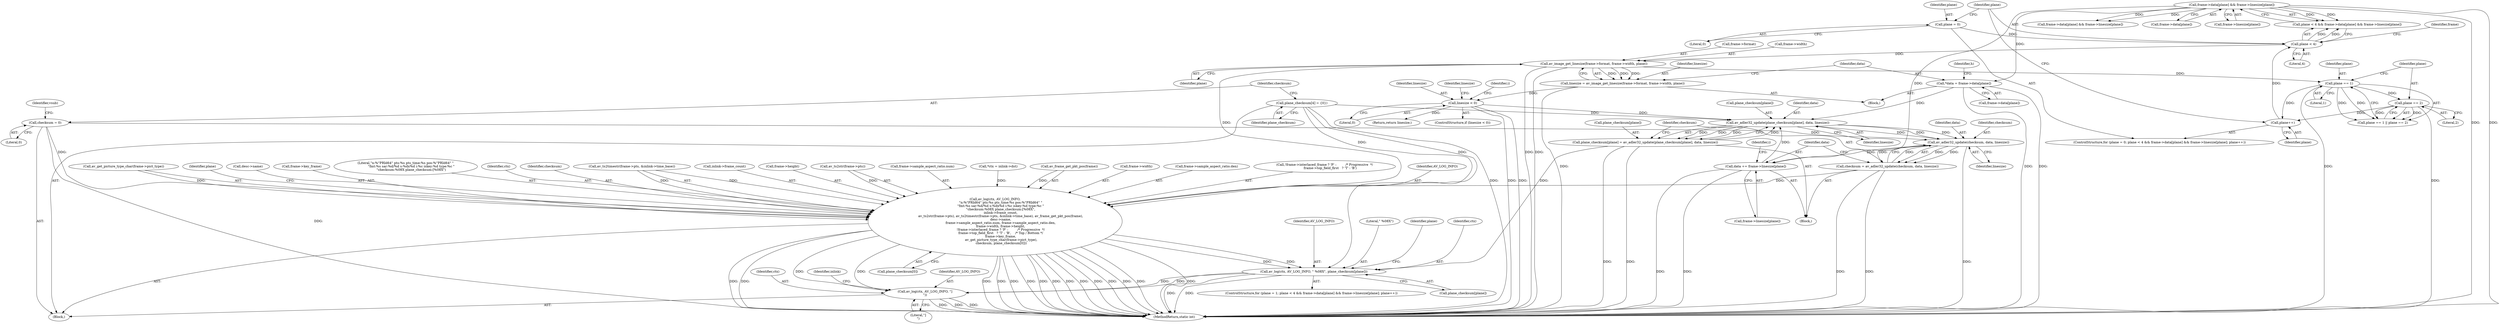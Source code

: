 digraph "0_FFmpeg_e43a0a232dbf6d3c161823c2e07c52e76227a1bc_9@API" {
"1000214" [label="(Call,av_adler32_update(plane_checksum[plane], data, linesize))"];
"1000120" [label="(Call,plane_checksum[4] = {0})"];
"1000210" [label="(Call,plane_checksum[plane] = av_adler32_update(plane_checksum[plane], data, linesize))"];
"1000214" [label="(Call,av_adler32_update(plane_checksum[plane], data, linesize))"];
"1000226" [label="(Call,data += frame->linesize[plane])"];
"1000142" [label="(Call,frame->data[plane] && frame->linesize[plane])"];
"1000222" [label="(Call,av_adler32_update(checksum, data, linesize))"];
"1000220" [label="(Call,checksum = av_adler32_update(checksum, data, linesize))"];
"1000123" [label="(Call,checksum = 0)"];
"1000168" [label="(Call,*data = frame->data[plane])"];
"1000195" [label="(Call,linesize < 0)"];
"1000157" [label="(Call,linesize = av_image_get_linesize(frame->format, frame->width, plane))"];
"1000159" [label="(Call,av_image_get_linesize(frame->format, frame->width, plane))"];
"1000139" [label="(Call,plane < 4)"];
"1000153" [label="(Call,plane++)"];
"1000183" [label="(Call,plane == 2)"];
"1000180" [label="(Call,plane == 1)"];
"1000135" [label="(Call,plane = 0)"];
"1000233" [label="(Call,av_log(ctx, AV_LOG_INFO,\n           \"n:%\"PRId64\" pts:%s pts_time:%s pos:%\"PRId64\" \"\n           \"fmt:%s sar:%d/%d s:%dx%d i:%c iskey:%d type:%c \"\n           \"checksum:%08X plane_checksum:[%08X\",\n           inlink->frame_count,\n           av_ts2str(frame->pts), av_ts2timestr(frame->pts, &inlink->time_base), av_frame_get_pkt_pos(frame),\n           desc->name,\n           frame->sample_aspect_ratio.num, frame->sample_aspect_ratio.den,\n           frame->width, frame->height,\n           !frame->interlaced_frame ? 'P' :         /* Progressive  */\n           frame->top_field_first   ? 'T' : 'B',    /* Top / Bottom */\n           frame->key_frame,\n            av_get_picture_type_char(frame->pict_type),\n            checksum, plane_checksum[0]))"];
"1000317" [label="(Call,av_log(ctx, AV_LOG_INFO, \" %08X\", plane_checksum[plane]))"];
"1000324" [label="(Call,av_log(ctx, AV_LOG_INFO, \"]\n\"))"];
"1000326" [label="(Identifier,AV_LOG_INFO)"];
"1000199" [label="(Identifier,linesize)"];
"1000235" [label="(Identifier,AV_LOG_INFO)"];
"1000197" [label="(Literal,0)"];
"1000288" [label="(Call,av_get_picture_type_char(frame->pict_type))"];
"1000298" [label="(Identifier,plane)"];
"1000120" [label="(Call,plane_checksum[4] = {0})"];
"1000180" [label="(Call,plane == 1)"];
"1000293" [label="(Call,plane_checksum[0])"];
"1000304" [label="(Call,frame->data[plane] && frame->linesize[plane])"];
"1000254" [label="(Call,desc->name)"];
"1000137" [label="(Literal,0)"];
"1000158" [label="(Identifier,linesize)"];
"1000218" [label="(Identifier,data)"];
"1000134" [label="(ControlStructure,for (plane = 0; plane < 4 && frame->data[plane] && frame->linesize[plane]; plane++))"];
"1000139" [label="(Call,plane < 4)"];
"1000154" [label="(Identifier,plane)"];
"1000153" [label="(Call,plane++)"];
"1000285" [label="(Call,frame->key_frame)"];
"1000226" [label="(Call,data += frame->linesize[plane])"];
"1000125" [label="(Literal,0)"];
"1000182" [label="(Literal,1)"];
"1000179" [label="(Call,plane == 1 || plane == 2)"];
"1000136" [label="(Identifier,plane)"];
"1000236" [label="(Literal,\"n:%\"PRId64\" pts:%s pts_time:%s pos:%\"PRId64\" \"\n           \"fmt:%s sar:%d/%d s:%dx%d i:%c iskey:%d type:%c \"\n           \"checksum:%08X plane_checksum:[%08X\")"];
"1000319" [label="(Identifier,AV_LOG_INFO)"];
"1000227" [label="(Identifier,data)"];
"1000159" [label="(Call,av_image_get_linesize(frame->format, frame->width, plane))"];
"1000224" [label="(Identifier,data)"];
"1000222" [label="(Call,av_adler32_update(checksum, data, linesize))"];
"1000234" [label="(Identifier,ctx)"];
"1000209" [label="(Block,)"];
"1000169" [label="(Identifier,data)"];
"1000143" [label="(Call,frame->data[plane])"];
"1000160" [label="(Call,frame->format)"];
"1000105" [label="(Block,)"];
"1000140" [label="(Identifier,plane)"];
"1000292" [label="(Identifier,checksum)"];
"1000324" [label="(Call,av_log(ctx, AV_LOG_INFO, \"]\n\"))"];
"1000130" [label="(Identifier,vsub)"];
"1000184" [label="(Identifier,plane)"];
"1000142" [label="(Call,frame->data[plane] && frame->linesize[plane])"];
"1000244" [label="(Call,av_ts2timestr(frame->pts, &inlink->time_base))"];
"1000221" [label="(Identifier,checksum)"];
"1000237" [label="(Call,inlink->frame_count)"];
"1000166" [label="(Identifier,plane)"];
"1000325" [label="(Identifier,ctx)"];
"1000270" [label="(Call,frame->height)"];
"1000240" [label="(Call,av_ts2str(frame->pts))"];
"1000141" [label="(Literal,4)"];
"1000208" [label="(Identifier,i)"];
"1000320" [label="(Literal,\" %08X\")"];
"1000257" [label="(Call,frame->sample_aspect_ratio.num)"];
"1000211" [label="(Call,plane_checksum[plane])"];
"1000198" [label="(Return,return linesize;)"];
"1000183" [label="(Call,plane == 2)"];
"1000195" [label="(Call,linesize < 0)"];
"1000210" [label="(Call,plane_checksum[plane] = av_adler32_update(plane_checksum[plane], data, linesize))"];
"1000317" [label="(Call,av_log(ctx, AV_LOG_INFO, \" %08X\", plane_checksum[plane]))"];
"1000107" [label="(Call,*ctx = inlink->dst)"];
"1000214" [label="(Call,av_adler32_update(plane_checksum[plane], data, linesize))"];
"1000185" [label="(Literal,2)"];
"1000177" [label="(Identifier,h)"];
"1000233" [label="(Call,av_log(ctx, AV_LOG_INFO,\n           \"n:%\"PRId64\" pts:%s pts_time:%s pos:%\"PRId64\" \"\n           \"fmt:%s sar:%d/%d s:%dx%d i:%c iskey:%d type:%c \"\n           \"checksum:%08X plane_checksum:[%08X\",\n           inlink->frame_count,\n           av_ts2str(frame->pts), av_ts2timestr(frame->pts, &inlink->time_base), av_frame_get_pkt_pos(frame),\n           desc->name,\n           frame->sample_aspect_ratio.num, frame->sample_aspect_ratio.den,\n           frame->width, frame->height,\n           !frame->interlaced_frame ? 'P' :         /* Progressive  */\n           frame->top_field_first   ? 'T' : 'B',    /* Top / Bottom */\n           frame->key_frame,\n            av_get_picture_type_char(frame->pict_type),\n            checksum, plane_checksum[0]))"];
"1000252" [label="(Call,av_frame_get_pkt_pos(frame))"];
"1000296" [label="(ControlStructure,for (plane = 1; plane < 4 && frame->data[plane] && frame->linesize[plane]; plane++))"];
"1000316" [label="(Identifier,plane)"];
"1000155" [label="(Block,)"];
"1000202" [label="(Identifier,i)"];
"1000338" [label="(MethodReturn,static int)"];
"1000327" [label="(Literal,\"]\n\")"];
"1000138" [label="(Call,plane < 4 && frame->data[plane] && frame->linesize[plane])"];
"1000220" [label="(Call,checksum = av_adler32_update(checksum, data, linesize))"];
"1000219" [label="(Identifier,linesize)"];
"1000170" [label="(Call,frame->data[plane])"];
"1000145" [label="(Identifier,frame)"];
"1000267" [label="(Call,frame->width)"];
"1000163" [label="(Call,frame->width)"];
"1000223" [label="(Identifier,checksum)"];
"1000157" [label="(Call,linesize = av_image_get_linesize(frame->format, frame->width, plane))"];
"1000333" [label="(Identifier,inlink)"];
"1000194" [label="(ControlStructure,if (linesize < 0))"];
"1000196" [label="(Identifier,linesize)"];
"1000225" [label="(Identifier,linesize)"];
"1000124" [label="(Identifier,checksum)"];
"1000135" [label="(Call,plane = 0)"];
"1000123" [label="(Call,checksum = 0)"];
"1000168" [label="(Call,*data = frame->data[plane])"];
"1000262" [label="(Call,frame->sample_aspect_ratio.den)"];
"1000318" [label="(Identifier,ctx)"];
"1000228" [label="(Call,frame->linesize[plane])"];
"1000273" [label="(Call,!frame->interlaced_frame ? 'P' :         /* Progressive  */\n           frame->top_field_first   ? 'T' : 'B')"];
"1000181" [label="(Identifier,plane)"];
"1000321" [label="(Call,plane_checksum[plane])"];
"1000148" [label="(Call,frame->linesize[plane])"];
"1000215" [label="(Call,plane_checksum[plane])"];
"1000121" [label="(Identifier,plane_checksum)"];
"1000214" -> "1000210"  [label="AST: "];
"1000214" -> "1000219"  [label="CFG: "];
"1000215" -> "1000214"  [label="AST: "];
"1000218" -> "1000214"  [label="AST: "];
"1000219" -> "1000214"  [label="AST: "];
"1000210" -> "1000214"  [label="CFG: "];
"1000214" -> "1000210"  [label="DDG: "];
"1000214" -> "1000210"  [label="DDG: "];
"1000214" -> "1000210"  [label="DDG: "];
"1000120" -> "1000214"  [label="DDG: "];
"1000210" -> "1000214"  [label="DDG: "];
"1000226" -> "1000214"  [label="DDG: "];
"1000168" -> "1000214"  [label="DDG: "];
"1000222" -> "1000214"  [label="DDG: "];
"1000195" -> "1000214"  [label="DDG: "];
"1000214" -> "1000222"  [label="DDG: "];
"1000214" -> "1000222"  [label="DDG: "];
"1000120" -> "1000105"  [label="AST: "];
"1000120" -> "1000121"  [label="CFG: "];
"1000121" -> "1000120"  [label="AST: "];
"1000124" -> "1000120"  [label="CFG: "];
"1000120" -> "1000338"  [label="DDG: "];
"1000120" -> "1000233"  [label="DDG: "];
"1000120" -> "1000317"  [label="DDG: "];
"1000210" -> "1000209"  [label="AST: "];
"1000211" -> "1000210"  [label="AST: "];
"1000221" -> "1000210"  [label="CFG: "];
"1000210" -> "1000338"  [label="DDG: "];
"1000210" -> "1000338"  [label="DDG: "];
"1000210" -> "1000317"  [label="DDG: "];
"1000226" -> "1000209"  [label="AST: "];
"1000226" -> "1000228"  [label="CFG: "];
"1000227" -> "1000226"  [label="AST: "];
"1000228" -> "1000226"  [label="AST: "];
"1000208" -> "1000226"  [label="CFG: "];
"1000226" -> "1000338"  [label="DDG: "];
"1000226" -> "1000338"  [label="DDG: "];
"1000142" -> "1000226"  [label="DDG: "];
"1000222" -> "1000226"  [label="DDG: "];
"1000142" -> "1000138"  [label="AST: "];
"1000142" -> "1000143"  [label="CFG: "];
"1000142" -> "1000148"  [label="CFG: "];
"1000143" -> "1000142"  [label="AST: "];
"1000148" -> "1000142"  [label="AST: "];
"1000138" -> "1000142"  [label="CFG: "];
"1000142" -> "1000338"  [label="DDG: "];
"1000142" -> "1000338"  [label="DDG: "];
"1000142" -> "1000138"  [label="DDG: "];
"1000142" -> "1000138"  [label="DDG: "];
"1000142" -> "1000168"  [label="DDG: "];
"1000142" -> "1000304"  [label="DDG: "];
"1000142" -> "1000304"  [label="DDG: "];
"1000222" -> "1000220"  [label="AST: "];
"1000222" -> "1000225"  [label="CFG: "];
"1000223" -> "1000222"  [label="AST: "];
"1000224" -> "1000222"  [label="AST: "];
"1000225" -> "1000222"  [label="AST: "];
"1000220" -> "1000222"  [label="CFG: "];
"1000222" -> "1000338"  [label="DDG: "];
"1000222" -> "1000220"  [label="DDG: "];
"1000222" -> "1000220"  [label="DDG: "];
"1000222" -> "1000220"  [label="DDG: "];
"1000220" -> "1000222"  [label="DDG: "];
"1000123" -> "1000222"  [label="DDG: "];
"1000220" -> "1000209"  [label="AST: "];
"1000221" -> "1000220"  [label="AST: "];
"1000227" -> "1000220"  [label="CFG: "];
"1000220" -> "1000338"  [label="DDG: "];
"1000220" -> "1000338"  [label="DDG: "];
"1000220" -> "1000233"  [label="DDG: "];
"1000123" -> "1000105"  [label="AST: "];
"1000123" -> "1000125"  [label="CFG: "];
"1000124" -> "1000123"  [label="AST: "];
"1000125" -> "1000123"  [label="AST: "];
"1000130" -> "1000123"  [label="CFG: "];
"1000123" -> "1000338"  [label="DDG: "];
"1000123" -> "1000233"  [label="DDG: "];
"1000168" -> "1000155"  [label="AST: "];
"1000168" -> "1000170"  [label="CFG: "];
"1000169" -> "1000168"  [label="AST: "];
"1000170" -> "1000168"  [label="AST: "];
"1000177" -> "1000168"  [label="CFG: "];
"1000168" -> "1000338"  [label="DDG: "];
"1000168" -> "1000338"  [label="DDG: "];
"1000195" -> "1000194"  [label="AST: "];
"1000195" -> "1000197"  [label="CFG: "];
"1000196" -> "1000195"  [label="AST: "];
"1000197" -> "1000195"  [label="AST: "];
"1000199" -> "1000195"  [label="CFG: "];
"1000202" -> "1000195"  [label="CFG: "];
"1000195" -> "1000338"  [label="DDG: "];
"1000195" -> "1000338"  [label="DDG: "];
"1000157" -> "1000195"  [label="DDG: "];
"1000195" -> "1000198"  [label="DDG: "];
"1000157" -> "1000155"  [label="AST: "];
"1000157" -> "1000159"  [label="CFG: "];
"1000158" -> "1000157"  [label="AST: "];
"1000159" -> "1000157"  [label="AST: "];
"1000169" -> "1000157"  [label="CFG: "];
"1000157" -> "1000338"  [label="DDG: "];
"1000159" -> "1000157"  [label="DDG: "];
"1000159" -> "1000157"  [label="DDG: "];
"1000159" -> "1000157"  [label="DDG: "];
"1000159" -> "1000166"  [label="CFG: "];
"1000160" -> "1000159"  [label="AST: "];
"1000163" -> "1000159"  [label="AST: "];
"1000166" -> "1000159"  [label="AST: "];
"1000159" -> "1000338"  [label="DDG: "];
"1000159" -> "1000338"  [label="DDG: "];
"1000139" -> "1000159"  [label="DDG: "];
"1000159" -> "1000180"  [label="DDG: "];
"1000159" -> "1000233"  [label="DDG: "];
"1000139" -> "1000138"  [label="AST: "];
"1000139" -> "1000141"  [label="CFG: "];
"1000140" -> "1000139"  [label="AST: "];
"1000141" -> "1000139"  [label="AST: "];
"1000145" -> "1000139"  [label="CFG: "];
"1000138" -> "1000139"  [label="CFG: "];
"1000139" -> "1000138"  [label="DDG: "];
"1000139" -> "1000138"  [label="DDG: "];
"1000153" -> "1000139"  [label="DDG: "];
"1000135" -> "1000139"  [label="DDG: "];
"1000153" -> "1000134"  [label="AST: "];
"1000153" -> "1000154"  [label="CFG: "];
"1000154" -> "1000153"  [label="AST: "];
"1000140" -> "1000153"  [label="CFG: "];
"1000183" -> "1000153"  [label="DDG: "];
"1000180" -> "1000153"  [label="DDG: "];
"1000183" -> "1000179"  [label="AST: "];
"1000183" -> "1000185"  [label="CFG: "];
"1000184" -> "1000183"  [label="AST: "];
"1000185" -> "1000183"  [label="AST: "];
"1000179" -> "1000183"  [label="CFG: "];
"1000183" -> "1000338"  [label="DDG: "];
"1000183" -> "1000179"  [label="DDG: "];
"1000183" -> "1000179"  [label="DDG: "];
"1000180" -> "1000183"  [label="DDG: "];
"1000180" -> "1000179"  [label="AST: "];
"1000180" -> "1000182"  [label="CFG: "];
"1000181" -> "1000180"  [label="AST: "];
"1000182" -> "1000180"  [label="AST: "];
"1000184" -> "1000180"  [label="CFG: "];
"1000179" -> "1000180"  [label="CFG: "];
"1000180" -> "1000338"  [label="DDG: "];
"1000180" -> "1000179"  [label="DDG: "];
"1000180" -> "1000179"  [label="DDG: "];
"1000135" -> "1000134"  [label="AST: "];
"1000135" -> "1000137"  [label="CFG: "];
"1000136" -> "1000135"  [label="AST: "];
"1000137" -> "1000135"  [label="AST: "];
"1000140" -> "1000135"  [label="CFG: "];
"1000233" -> "1000105"  [label="AST: "];
"1000233" -> "1000293"  [label="CFG: "];
"1000234" -> "1000233"  [label="AST: "];
"1000235" -> "1000233"  [label="AST: "];
"1000236" -> "1000233"  [label="AST: "];
"1000237" -> "1000233"  [label="AST: "];
"1000240" -> "1000233"  [label="AST: "];
"1000244" -> "1000233"  [label="AST: "];
"1000252" -> "1000233"  [label="AST: "];
"1000254" -> "1000233"  [label="AST: "];
"1000257" -> "1000233"  [label="AST: "];
"1000262" -> "1000233"  [label="AST: "];
"1000267" -> "1000233"  [label="AST: "];
"1000270" -> "1000233"  [label="AST: "];
"1000273" -> "1000233"  [label="AST: "];
"1000285" -> "1000233"  [label="AST: "];
"1000288" -> "1000233"  [label="AST: "];
"1000292" -> "1000233"  [label="AST: "];
"1000293" -> "1000233"  [label="AST: "];
"1000298" -> "1000233"  [label="CFG: "];
"1000233" -> "1000338"  [label="DDG: "];
"1000233" -> "1000338"  [label="DDG: "];
"1000233" -> "1000338"  [label="DDG: "];
"1000233" -> "1000338"  [label="DDG: "];
"1000233" -> "1000338"  [label="DDG: "];
"1000233" -> "1000338"  [label="DDG: "];
"1000233" -> "1000338"  [label="DDG: "];
"1000233" -> "1000338"  [label="DDG: "];
"1000233" -> "1000338"  [label="DDG: "];
"1000233" -> "1000338"  [label="DDG: "];
"1000233" -> "1000338"  [label="DDG: "];
"1000233" -> "1000338"  [label="DDG: "];
"1000233" -> "1000338"  [label="DDG: "];
"1000233" -> "1000338"  [label="DDG: "];
"1000233" -> "1000338"  [label="DDG: "];
"1000107" -> "1000233"  [label="DDG: "];
"1000240" -> "1000233"  [label="DDG: "];
"1000244" -> "1000233"  [label="DDG: "];
"1000244" -> "1000233"  [label="DDG: "];
"1000252" -> "1000233"  [label="DDG: "];
"1000288" -> "1000233"  [label="DDG: "];
"1000233" -> "1000317"  [label="DDG: "];
"1000233" -> "1000317"  [label="DDG: "];
"1000233" -> "1000324"  [label="DDG: "];
"1000233" -> "1000324"  [label="DDG: "];
"1000317" -> "1000296"  [label="AST: "];
"1000317" -> "1000321"  [label="CFG: "];
"1000318" -> "1000317"  [label="AST: "];
"1000319" -> "1000317"  [label="AST: "];
"1000320" -> "1000317"  [label="AST: "];
"1000321" -> "1000317"  [label="AST: "];
"1000316" -> "1000317"  [label="CFG: "];
"1000317" -> "1000338"  [label="DDG: "];
"1000317" -> "1000338"  [label="DDG: "];
"1000317" -> "1000324"  [label="DDG: "];
"1000317" -> "1000324"  [label="DDG: "];
"1000324" -> "1000105"  [label="AST: "];
"1000324" -> "1000327"  [label="CFG: "];
"1000325" -> "1000324"  [label="AST: "];
"1000326" -> "1000324"  [label="AST: "];
"1000327" -> "1000324"  [label="AST: "];
"1000333" -> "1000324"  [label="CFG: "];
"1000324" -> "1000338"  [label="DDG: "];
"1000324" -> "1000338"  [label="DDG: "];
"1000324" -> "1000338"  [label="DDG: "];
}
